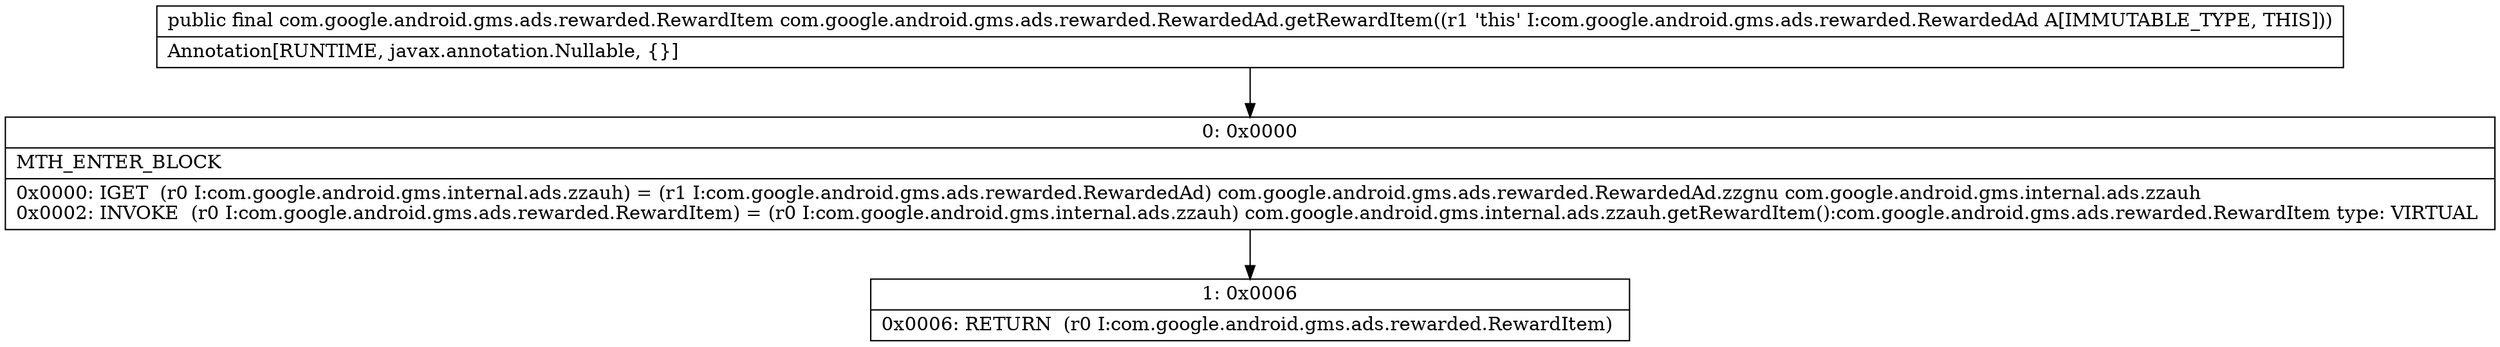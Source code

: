 digraph "CFG forcom.google.android.gms.ads.rewarded.RewardedAd.getRewardItem()Lcom\/google\/android\/gms\/ads\/rewarded\/RewardItem;" {
Node_0 [shape=record,label="{0\:\ 0x0000|MTH_ENTER_BLOCK\l|0x0000: IGET  (r0 I:com.google.android.gms.internal.ads.zzauh) = (r1 I:com.google.android.gms.ads.rewarded.RewardedAd) com.google.android.gms.ads.rewarded.RewardedAd.zzgnu com.google.android.gms.internal.ads.zzauh \l0x0002: INVOKE  (r0 I:com.google.android.gms.ads.rewarded.RewardItem) = (r0 I:com.google.android.gms.internal.ads.zzauh) com.google.android.gms.internal.ads.zzauh.getRewardItem():com.google.android.gms.ads.rewarded.RewardItem type: VIRTUAL \l}"];
Node_1 [shape=record,label="{1\:\ 0x0006|0x0006: RETURN  (r0 I:com.google.android.gms.ads.rewarded.RewardItem) \l}"];
MethodNode[shape=record,label="{public final com.google.android.gms.ads.rewarded.RewardItem com.google.android.gms.ads.rewarded.RewardedAd.getRewardItem((r1 'this' I:com.google.android.gms.ads.rewarded.RewardedAd A[IMMUTABLE_TYPE, THIS]))  | Annotation[RUNTIME, javax.annotation.Nullable, \{\}]\l}"];
MethodNode -> Node_0;
Node_0 -> Node_1;
}

